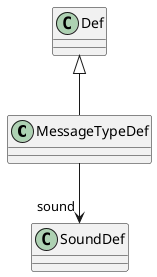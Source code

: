 @startuml
class MessageTypeDef {
}
Def <|-- MessageTypeDef
MessageTypeDef --> "sound" SoundDef
@enduml
